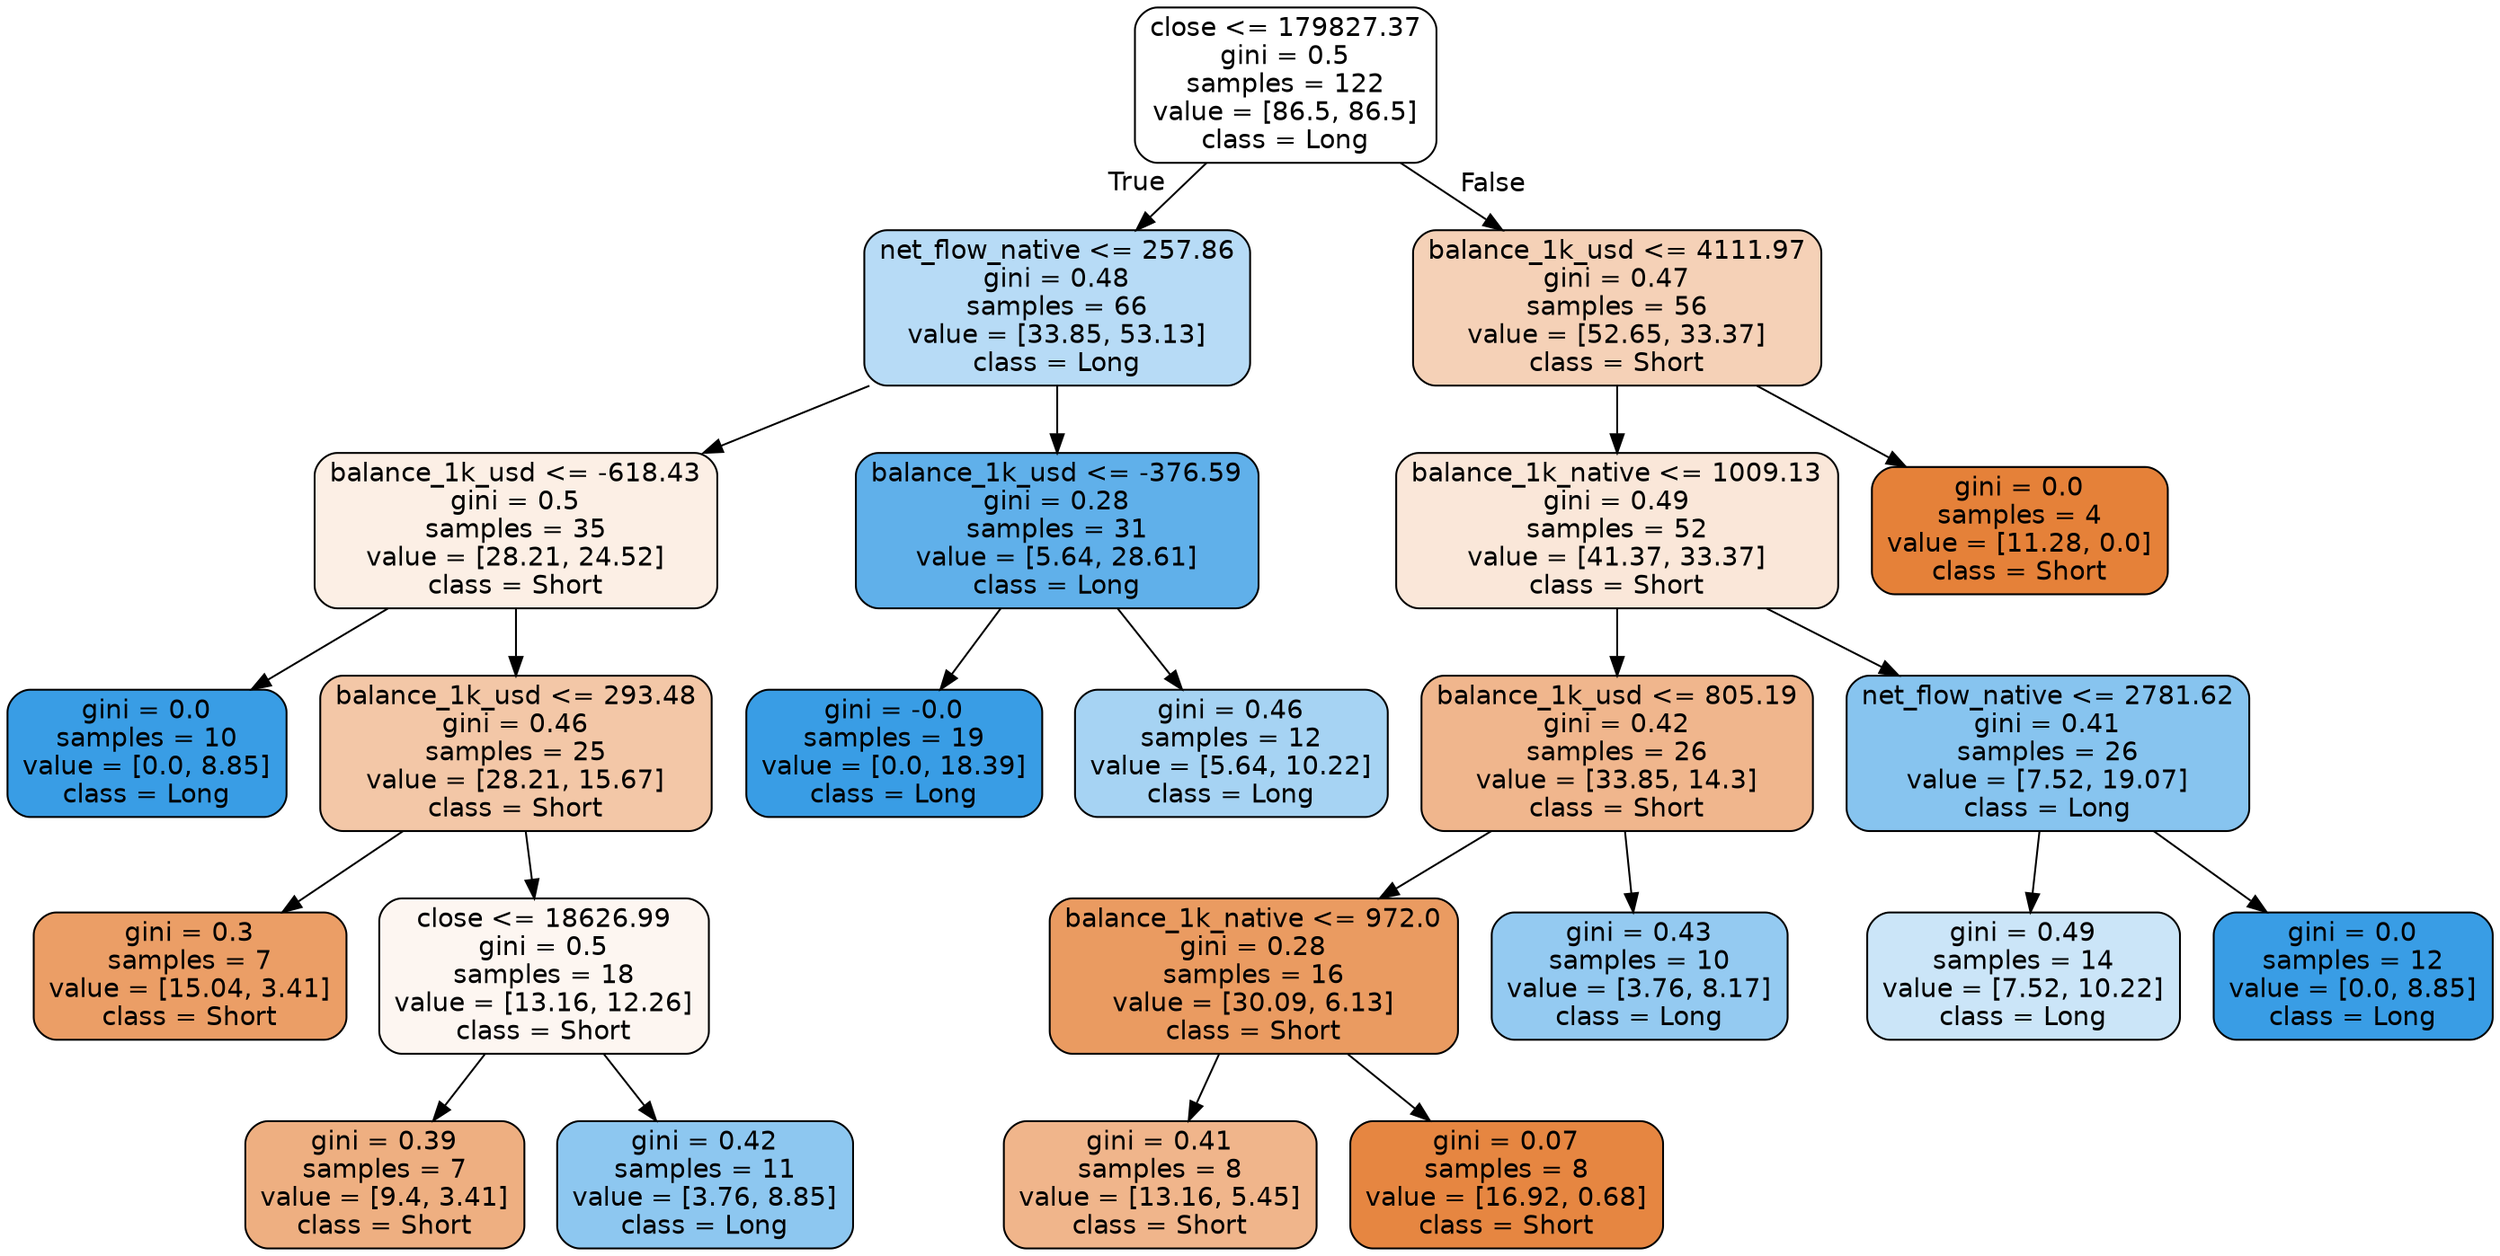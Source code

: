 digraph Tree {
node [shape=box, style="filled, rounded", color="black", fontname="helvetica"] ;
edge [fontname="helvetica"] ;
0 [label="close <= 179827.37\ngini = 0.5\nsamples = 122\nvalue = [86.5, 86.5]\nclass = Long", fillcolor="#ffffff"] ;
1 [label="net_flow_native <= 257.86\ngini = 0.48\nsamples = 66\nvalue = [33.85, 53.13]\nclass = Long", fillcolor="#b7dbf6"] ;
0 -> 1 [labeldistance=2.5, labelangle=45, headlabel="True"] ;
2 [label="balance_1k_usd <= -618.43\ngini = 0.5\nsamples = 35\nvalue = [28.21, 24.52]\nclass = Short", fillcolor="#fcefe5"] ;
1 -> 2 ;
3 [label="gini = 0.0\nsamples = 10\nvalue = [0.0, 8.85]\nclass = Long", fillcolor="#399de5"] ;
2 -> 3 ;
4 [label="balance_1k_usd <= 293.48\ngini = 0.46\nsamples = 25\nvalue = [28.21, 15.67]\nclass = Short", fillcolor="#f3c7a7"] ;
2 -> 4 ;
5 [label="gini = 0.3\nsamples = 7\nvalue = [15.04, 3.41]\nclass = Short", fillcolor="#eb9e66"] ;
4 -> 5 ;
6 [label="close <= 18626.99\ngini = 0.5\nsamples = 18\nvalue = [13.16, 12.26]\nclass = Short", fillcolor="#fdf6f1"] ;
4 -> 6 ;
7 [label="gini = 0.39\nsamples = 7\nvalue = [9.4, 3.41]\nclass = Short", fillcolor="#eeaf81"] ;
6 -> 7 ;
8 [label="gini = 0.42\nsamples = 11\nvalue = [3.76, 8.85]\nclass = Long", fillcolor="#8dc7f0"] ;
6 -> 8 ;
9 [label="balance_1k_usd <= -376.59\ngini = 0.28\nsamples = 31\nvalue = [5.64, 28.61]\nclass = Long", fillcolor="#60b0ea"] ;
1 -> 9 ;
10 [label="gini = -0.0\nsamples = 19\nvalue = [0.0, 18.39]\nclass = Long", fillcolor="#399de5"] ;
9 -> 10 ;
11 [label="gini = 0.46\nsamples = 12\nvalue = [5.64, 10.22]\nclass = Long", fillcolor="#a6d3f3"] ;
9 -> 11 ;
12 [label="balance_1k_usd <= 4111.97\ngini = 0.47\nsamples = 56\nvalue = [52.65, 33.37]\nclass = Short", fillcolor="#f5d1b7"] ;
0 -> 12 [labeldistance=2.5, labelangle=-45, headlabel="False"] ;
13 [label="balance_1k_native <= 1009.13\ngini = 0.49\nsamples = 52\nvalue = [41.37, 33.37]\nclass = Short", fillcolor="#fae7d9"] ;
12 -> 13 ;
14 [label="balance_1k_usd <= 805.19\ngini = 0.42\nsamples = 26\nvalue = [33.85, 14.3]\nclass = Short", fillcolor="#f0b68d"] ;
13 -> 14 ;
15 [label="balance_1k_native <= 972.0\ngini = 0.28\nsamples = 16\nvalue = [30.09, 6.13]\nclass = Short", fillcolor="#ea9b61"] ;
14 -> 15 ;
16 [label="gini = 0.41\nsamples = 8\nvalue = [13.16, 5.45]\nclass = Short", fillcolor="#f0b58b"] ;
15 -> 16 ;
17 [label="gini = 0.07\nsamples = 8\nvalue = [16.92, 0.68]\nclass = Short", fillcolor="#e68641"] ;
15 -> 17 ;
18 [label="gini = 0.43\nsamples = 10\nvalue = [3.76, 8.17]\nclass = Long", fillcolor="#94caf1"] ;
14 -> 18 ;
19 [label="net_flow_native <= 2781.62\ngini = 0.41\nsamples = 26\nvalue = [7.52, 19.07]\nclass = Long", fillcolor="#87c4ef"] ;
13 -> 19 ;
20 [label="gini = 0.49\nsamples = 14\nvalue = [7.52, 10.22]\nclass = Long", fillcolor="#cbe5f8"] ;
19 -> 20 ;
21 [label="gini = 0.0\nsamples = 12\nvalue = [0.0, 8.85]\nclass = Long", fillcolor="#399de5"] ;
19 -> 21 ;
22 [label="gini = 0.0\nsamples = 4\nvalue = [11.28, 0.0]\nclass = Short", fillcolor="#e58139"] ;
12 -> 22 ;
}